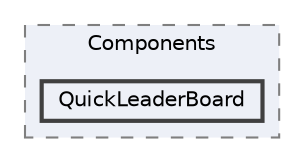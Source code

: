 digraph "Bloberts/Scripts/UI/Components/QuickLeaderBoard"
{
 // LATEX_PDF_SIZE
  bgcolor="transparent";
  edge [fontname=Helvetica,fontsize=10,labelfontname=Helvetica,labelfontsize=10];
  node [fontname=Helvetica,fontsize=10,shape=box,height=0.2,width=0.4];
  compound=true
  subgraph clusterdir_87cc03029c4ec6f21ab385a6bf609d9d {
    graph [ bgcolor="#edf0f7", pencolor="grey50", label="Components", fontname=Helvetica,fontsize=10 style="filled,dashed", URL="dir_87cc03029c4ec6f21ab385a6bf609d9d.html",tooltip=""]
  dir_861d46b4a983cd64406c2aa380861b07 [label="QuickLeaderBoard", fillcolor="#edf0f7", color="grey25", style="filled,bold", URL="dir_861d46b4a983cd64406c2aa380861b07.html",tooltip=""];
  }
}
